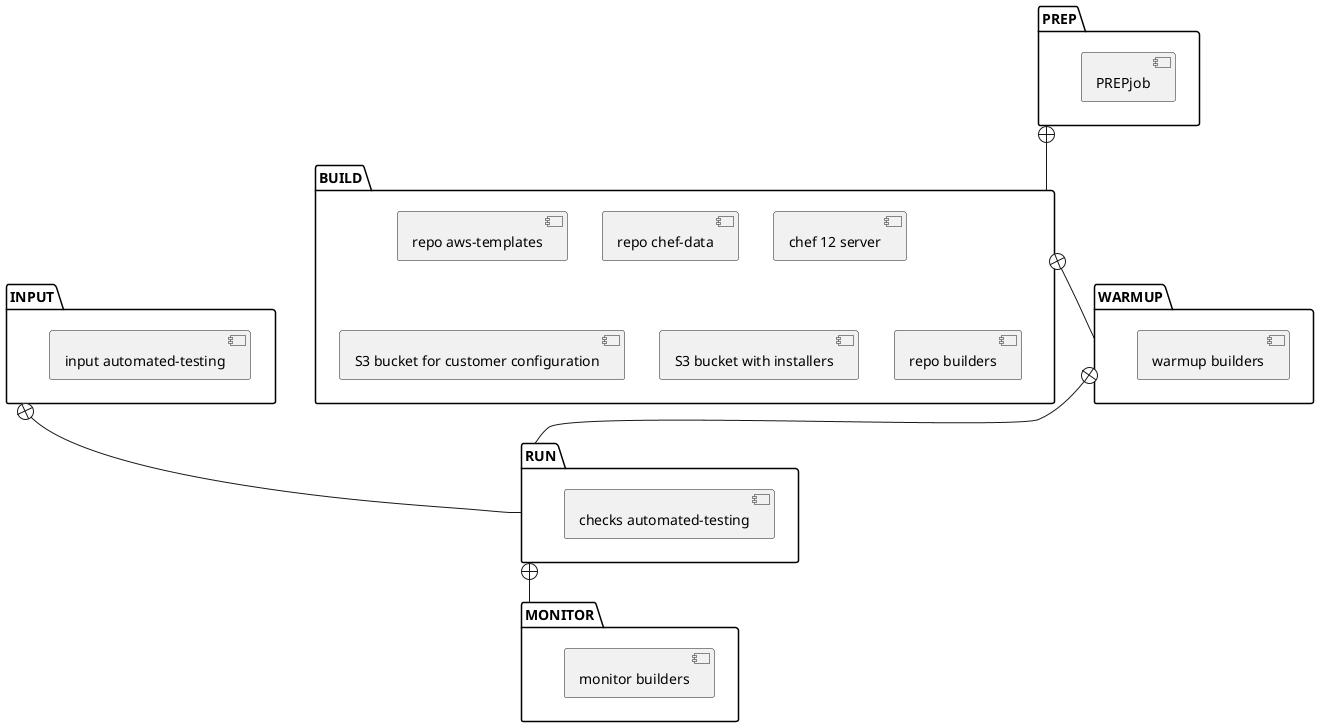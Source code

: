 {
  "sha1": "feqf9y4kbm6qp35qhcwo7vwmqrs09sk",
  "insertion": {
    "when": "2024-06-01T09:03:06.028Z",
    "user": "plantuml@gmail.com"
  }
}
@startuml

package "PREP" {
  [PREPjob]
}

package "BUILD" {
  [repo aws-templates]
  [repo chef-data]
  [chef 12 server]
  [S3 bucket for customer configuration]
  [S3 bucket with installers]   
  [repo builders]
}

package "WARMUP" {
  [warmup builders]
}

package "RUN" {
  [checks automated-testing]
}

package "INPUT" {
  [input automated-testing]
}


package "MONITOR" {
  [monitor builders]
}


PREP +-- BUILD
BUILD +-- WARMUP
WARMUP +-- RUN
INPUT +-- RUN
RUN +-- MONITOR

@enduml
